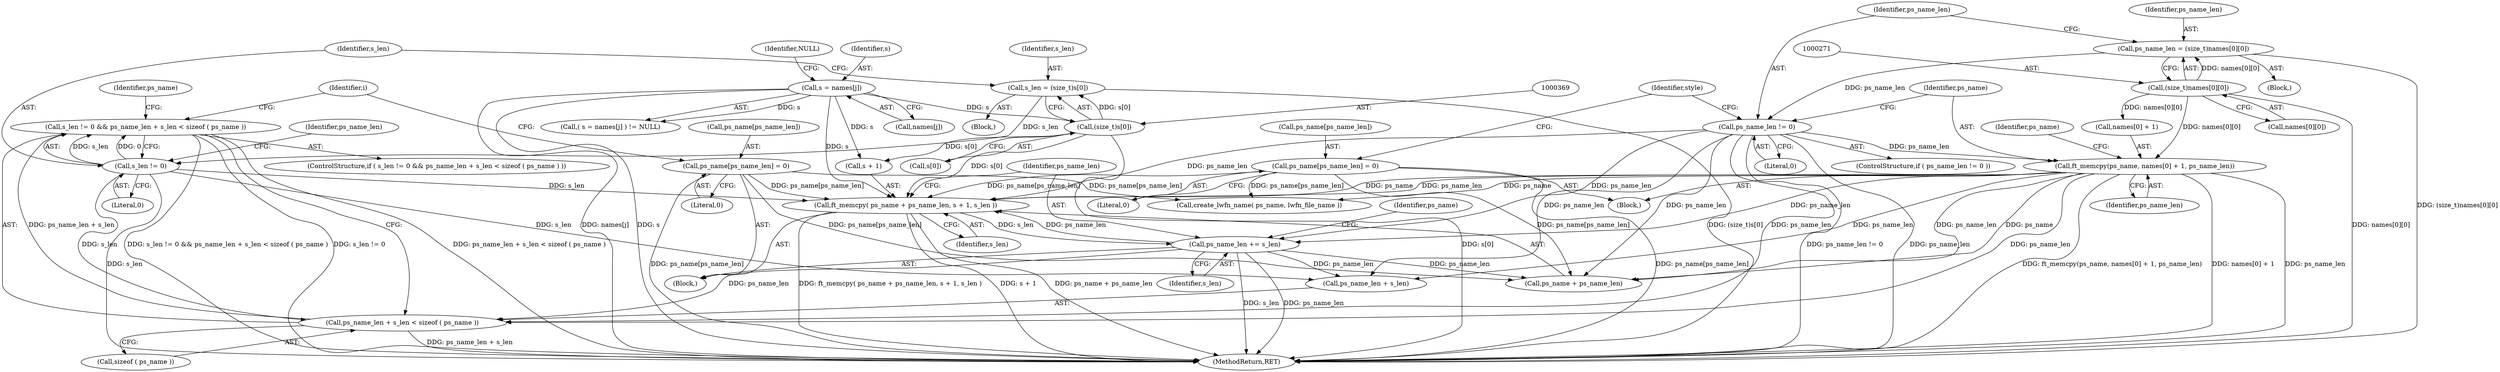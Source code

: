 digraph "0_savannah_18a8f0d9943369449bc4de92d411c78fb08d616c@API" {
"1000374" [label="(Call,s_len != 0 && ps_name_len + s_len < sizeof ( ps_name ))"];
"1000375" [label="(Call,s_len != 0)"];
"1000366" [label="(Call,s_len = (size_t)s[0])"];
"1000368" [label="(Call,(size_t)s[0])"];
"1000358" [label="(Call,s = names[j])"];
"1000378" [label="(Call,ps_name_len + s_len < sizeof ( ps_name ))"];
"1000393" [label="(Call,ps_name_len += s_len)"];
"1000385" [label="(Call,ft_memcpy( ps_name + ps_name_len, s + 1, s_len ))"];
"1000396" [label="(Call,ps_name[ps_name_len] = 0)"];
"1000295" [label="(Call,ps_name[ps_name_len] = 0)"];
"1000282" [label="(Call,ft_memcpy(ps_name, names[0] + 1, ps_name_len))"];
"1000270" [label="(Call,(size_t)names[0][0])"];
"1000278" [label="(Call,ps_name_len != 0)"];
"1000268" [label="(Call,ps_name_len = (size_t)names[0][0])"];
"1000283" [label="(Identifier,ps_name)"];
"1000379" [label="(Call,ps_name_len + s_len)"];
"1000277" [label="(ControlStructure,if ( ps_name_len != 0 ))"];
"1000394" [label="(Identifier,ps_name_len)"];
"1000360" [label="(Call,names[j])"];
"1000382" [label="(Call,sizeof ( ps_name ))"];
"1000393" [label="(Call,ps_name_len += s_len)"];
"1000282" [label="(Call,ft_memcpy(ps_name, names[0] + 1, ps_name_len))"];
"1000281" [label="(Block,)"];
"1000296" [label="(Call,ps_name[ps_name_len])"];
"1000305" [label="(Identifier,style)"];
"1000373" [label="(ControlStructure,if ( s_len != 0 && ps_name_len + s_len < sizeof ( ps_name ) ))"];
"1000363" [label="(Identifier,NULL)"];
"1000292" [label="(Identifier,ps_name)"];
"1000270" [label="(Call,(size_t)names[0][0])"];
"1000358" [label="(Call,s = names[j])"];
"1000359" [label="(Identifier,s)"];
"1000380" [label="(Identifier,ps_name_len)"];
"1000299" [label="(Literal,0)"];
"1000401" [label="(Call,create_lwfn_name( ps_name, lwfn_file_name ))"];
"1000268" [label="(Call,ps_name_len = (size_t)names[0][0])"];
"1000279" [label="(Identifier,ps_name_len)"];
"1000266" [label="(Block,)"];
"1000375" [label="(Call,s_len != 0)"];
"1000357" [label="(Call,( s = names[j] ) != NULL)"];
"1000378" [label="(Call,ps_name_len + s_len < sizeof ( ps_name ))"];
"1000395" [label="(Identifier,s_len)"];
"1000404" [label="(MethodReturn,RET)"];
"1000376" [label="(Identifier,s_len)"];
"1000386" [label="(Call,ps_name + ps_name_len)"];
"1000400" [label="(Literal,0)"];
"1000284" [label="(Call,names[0] + 1)"];
"1000280" [label="(Literal,0)"];
"1000397" [label="(Call,ps_name[ps_name_len])"];
"1000269" [label="(Identifier,ps_name_len)"];
"1000370" [label="(Call,s[0])"];
"1000384" [label="(Block,)"];
"1000374" [label="(Call,s_len != 0 && ps_name_len + s_len < sizeof ( ps_name ))"];
"1000377" [label="(Literal,0)"];
"1000392" [label="(Identifier,s_len)"];
"1000398" [label="(Identifier,ps_name)"];
"1000368" [label="(Call,(size_t)s[0])"];
"1000387" [label="(Identifier,ps_name)"];
"1000272" [label="(Call,names[0][0])"];
"1000366" [label="(Call,s_len = (size_t)s[0])"];
"1000341" [label="(Identifier,i)"];
"1000367" [label="(Identifier,s_len)"];
"1000385" [label="(Call,ft_memcpy( ps_name + ps_name_len, s + 1, s_len ))"];
"1000396" [label="(Call,ps_name[ps_name_len] = 0)"];
"1000295" [label="(Call,ps_name[ps_name_len] = 0)"];
"1000389" [label="(Call,s + 1)"];
"1000278" [label="(Call,ps_name_len != 0)"];
"1000364" [label="(Block,)"];
"1000289" [label="(Identifier,ps_name_len)"];
"1000374" -> "1000373"  [label="AST: "];
"1000374" -> "1000375"  [label="CFG: "];
"1000374" -> "1000378"  [label="CFG: "];
"1000375" -> "1000374"  [label="AST: "];
"1000378" -> "1000374"  [label="AST: "];
"1000387" -> "1000374"  [label="CFG: "];
"1000341" -> "1000374"  [label="CFG: "];
"1000374" -> "1000404"  [label="DDG: s_len != 0"];
"1000374" -> "1000404"  [label="DDG: ps_name_len + s_len < sizeof ( ps_name )"];
"1000374" -> "1000404"  [label="DDG: s_len != 0 && ps_name_len + s_len < sizeof ( ps_name )"];
"1000375" -> "1000374"  [label="DDG: s_len"];
"1000375" -> "1000374"  [label="DDG: 0"];
"1000378" -> "1000374"  [label="DDG: ps_name_len + s_len"];
"1000375" -> "1000377"  [label="CFG: "];
"1000376" -> "1000375"  [label="AST: "];
"1000377" -> "1000375"  [label="AST: "];
"1000380" -> "1000375"  [label="CFG: "];
"1000375" -> "1000404"  [label="DDG: s_len"];
"1000366" -> "1000375"  [label="DDG: s_len"];
"1000375" -> "1000378"  [label="DDG: s_len"];
"1000375" -> "1000379"  [label="DDG: s_len"];
"1000375" -> "1000385"  [label="DDG: s_len"];
"1000366" -> "1000364"  [label="AST: "];
"1000366" -> "1000368"  [label="CFG: "];
"1000367" -> "1000366"  [label="AST: "];
"1000368" -> "1000366"  [label="AST: "];
"1000376" -> "1000366"  [label="CFG: "];
"1000366" -> "1000404"  [label="DDG: (size_t)s[0]"];
"1000368" -> "1000366"  [label="DDG: s[0]"];
"1000368" -> "1000370"  [label="CFG: "];
"1000369" -> "1000368"  [label="AST: "];
"1000370" -> "1000368"  [label="AST: "];
"1000368" -> "1000404"  [label="DDG: s[0]"];
"1000358" -> "1000368"  [label="DDG: s"];
"1000368" -> "1000385"  [label="DDG: s[0]"];
"1000368" -> "1000389"  [label="DDG: s[0]"];
"1000358" -> "1000357"  [label="AST: "];
"1000358" -> "1000360"  [label="CFG: "];
"1000359" -> "1000358"  [label="AST: "];
"1000360" -> "1000358"  [label="AST: "];
"1000363" -> "1000358"  [label="CFG: "];
"1000358" -> "1000404"  [label="DDG: names[j]"];
"1000358" -> "1000404"  [label="DDG: s"];
"1000358" -> "1000357"  [label="DDG: s"];
"1000358" -> "1000385"  [label="DDG: s"];
"1000358" -> "1000389"  [label="DDG: s"];
"1000378" -> "1000382"  [label="CFG: "];
"1000379" -> "1000378"  [label="AST: "];
"1000382" -> "1000378"  [label="AST: "];
"1000378" -> "1000404"  [label="DDG: ps_name_len + s_len"];
"1000393" -> "1000378"  [label="DDG: ps_name_len"];
"1000278" -> "1000378"  [label="DDG: ps_name_len"];
"1000282" -> "1000378"  [label="DDG: ps_name_len"];
"1000393" -> "1000384"  [label="AST: "];
"1000393" -> "1000395"  [label="CFG: "];
"1000394" -> "1000393"  [label="AST: "];
"1000395" -> "1000393"  [label="AST: "];
"1000398" -> "1000393"  [label="CFG: "];
"1000393" -> "1000404"  [label="DDG: ps_name_len"];
"1000393" -> "1000404"  [label="DDG: s_len"];
"1000393" -> "1000379"  [label="DDG: ps_name_len"];
"1000393" -> "1000385"  [label="DDG: ps_name_len"];
"1000393" -> "1000386"  [label="DDG: ps_name_len"];
"1000385" -> "1000393"  [label="DDG: s_len"];
"1000278" -> "1000393"  [label="DDG: ps_name_len"];
"1000282" -> "1000393"  [label="DDG: ps_name_len"];
"1000385" -> "1000384"  [label="AST: "];
"1000385" -> "1000392"  [label="CFG: "];
"1000386" -> "1000385"  [label="AST: "];
"1000389" -> "1000385"  [label="AST: "];
"1000392" -> "1000385"  [label="AST: "];
"1000394" -> "1000385"  [label="CFG: "];
"1000385" -> "1000404"  [label="DDG: s + 1"];
"1000385" -> "1000404"  [label="DDG: ps_name + ps_name_len"];
"1000385" -> "1000404"  [label="DDG: ft_memcpy( ps_name + ps_name_len, s + 1, s_len )"];
"1000396" -> "1000385"  [label="DDG: ps_name[ps_name_len]"];
"1000295" -> "1000385"  [label="DDG: ps_name[ps_name_len]"];
"1000282" -> "1000385"  [label="DDG: ps_name"];
"1000282" -> "1000385"  [label="DDG: ps_name_len"];
"1000278" -> "1000385"  [label="DDG: ps_name_len"];
"1000396" -> "1000384"  [label="AST: "];
"1000396" -> "1000400"  [label="CFG: "];
"1000397" -> "1000396"  [label="AST: "];
"1000400" -> "1000396"  [label="AST: "];
"1000341" -> "1000396"  [label="CFG: "];
"1000396" -> "1000404"  [label="DDG: ps_name[ps_name_len]"];
"1000396" -> "1000386"  [label="DDG: ps_name[ps_name_len]"];
"1000396" -> "1000401"  [label="DDG: ps_name[ps_name_len]"];
"1000295" -> "1000281"  [label="AST: "];
"1000295" -> "1000299"  [label="CFG: "];
"1000296" -> "1000295"  [label="AST: "];
"1000299" -> "1000295"  [label="AST: "];
"1000305" -> "1000295"  [label="CFG: "];
"1000295" -> "1000404"  [label="DDG: ps_name[ps_name_len]"];
"1000295" -> "1000386"  [label="DDG: ps_name[ps_name_len]"];
"1000295" -> "1000401"  [label="DDG: ps_name[ps_name_len]"];
"1000282" -> "1000281"  [label="AST: "];
"1000282" -> "1000289"  [label="CFG: "];
"1000283" -> "1000282"  [label="AST: "];
"1000284" -> "1000282"  [label="AST: "];
"1000289" -> "1000282"  [label="AST: "];
"1000292" -> "1000282"  [label="CFG: "];
"1000282" -> "1000404"  [label="DDG: ft_memcpy(ps_name, names[0] + 1, ps_name_len)"];
"1000282" -> "1000404"  [label="DDG: names[0] + 1"];
"1000282" -> "1000404"  [label="DDG: ps_name_len"];
"1000270" -> "1000282"  [label="DDG: names[0][0]"];
"1000278" -> "1000282"  [label="DDG: ps_name_len"];
"1000282" -> "1000379"  [label="DDG: ps_name_len"];
"1000282" -> "1000386"  [label="DDG: ps_name"];
"1000282" -> "1000386"  [label="DDG: ps_name_len"];
"1000282" -> "1000401"  [label="DDG: ps_name"];
"1000270" -> "1000268"  [label="AST: "];
"1000270" -> "1000272"  [label="CFG: "];
"1000271" -> "1000270"  [label="AST: "];
"1000272" -> "1000270"  [label="AST: "];
"1000268" -> "1000270"  [label="CFG: "];
"1000270" -> "1000404"  [label="DDG: names[0][0]"];
"1000270" -> "1000268"  [label="DDG: names[0][0]"];
"1000270" -> "1000284"  [label="DDG: names[0][0]"];
"1000278" -> "1000277"  [label="AST: "];
"1000278" -> "1000280"  [label="CFG: "];
"1000279" -> "1000278"  [label="AST: "];
"1000280" -> "1000278"  [label="AST: "];
"1000283" -> "1000278"  [label="CFG: "];
"1000305" -> "1000278"  [label="CFG: "];
"1000278" -> "1000404"  [label="DDG: ps_name_len != 0"];
"1000278" -> "1000404"  [label="DDG: ps_name_len"];
"1000268" -> "1000278"  [label="DDG: ps_name_len"];
"1000278" -> "1000379"  [label="DDG: ps_name_len"];
"1000278" -> "1000386"  [label="DDG: ps_name_len"];
"1000268" -> "1000266"  [label="AST: "];
"1000269" -> "1000268"  [label="AST: "];
"1000279" -> "1000268"  [label="CFG: "];
"1000268" -> "1000404"  [label="DDG: (size_t)names[0][0]"];
}
